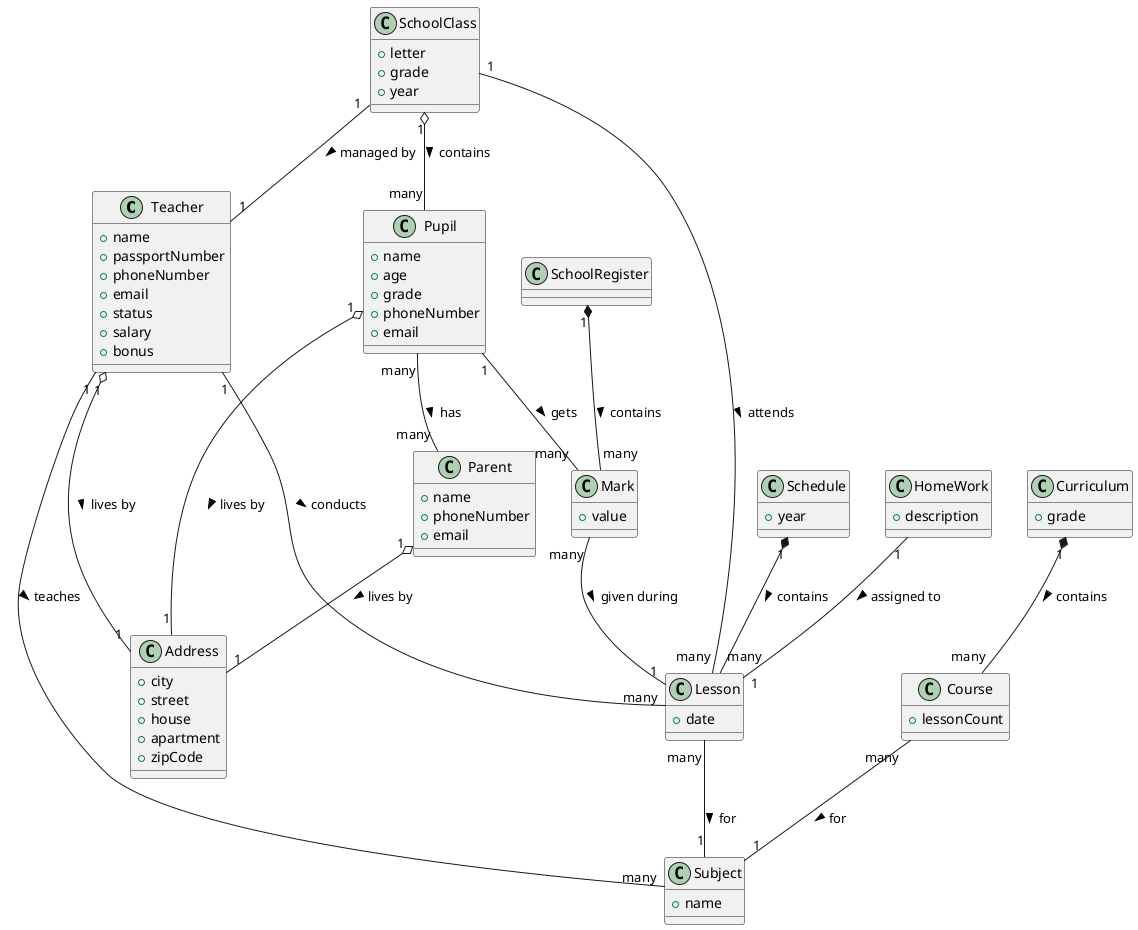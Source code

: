 @startuml

class Teacher {
    + name
    + passportNumber
    + phoneNumber
    + email
    + status
    + salary
    + bonus
}

class Subject {
    + name
}

class Pupil {
    + name
    + age
    + grade
    + phoneNumber
    + email
}

class Address {
    + city
    + street
    + house
    + apartment
    + zipCode
}

class Parent {
    + name
    + phoneNumber
    + email
}

class SchoolClass {
    + letter
    + grade
    + year
}

class Schedule {
    + year
}

class Lesson {
    + date
}


class Curriculum {
    + grade
}

class Course {
    + lessonCount
}

class SchoolRegister {

}

class Mark {
    + value
}

class HomeWork {
    + description
}


Pupil "1" o-- "1" Address : lives by >
Parent "1" o-- "1" Address : lives by >
Pupil "many" -- "many" Parent: has >
Teacher "1" o-- "1" Address : lives by >
Teacher "1" -- "many" Subject : teaches >
SchoolClass "1" -- "1" Teacher: managed by >
SchoolClass "1" o-- "many" Pupil: contains >
Schedule "1" *-- "many" Lesson: contains >
Teacher "1" -- "many" Lesson: conducts >
SchoolClass "1" -- "many" Lesson: attends >
Curriculum "1" *-- "many" Course: contains >
Course "many" -- "1" Subject: for >
SchoolRegister "1" *-- "many" Mark: contains >
Mark "many" -- "1" Lesson: given during >
Pupil "1" -- "many" Mark: gets >
Lesson "many" -- "1" Subject: for >
HomeWork "1" -- "1" Lesson: assigned to >

@enduml
